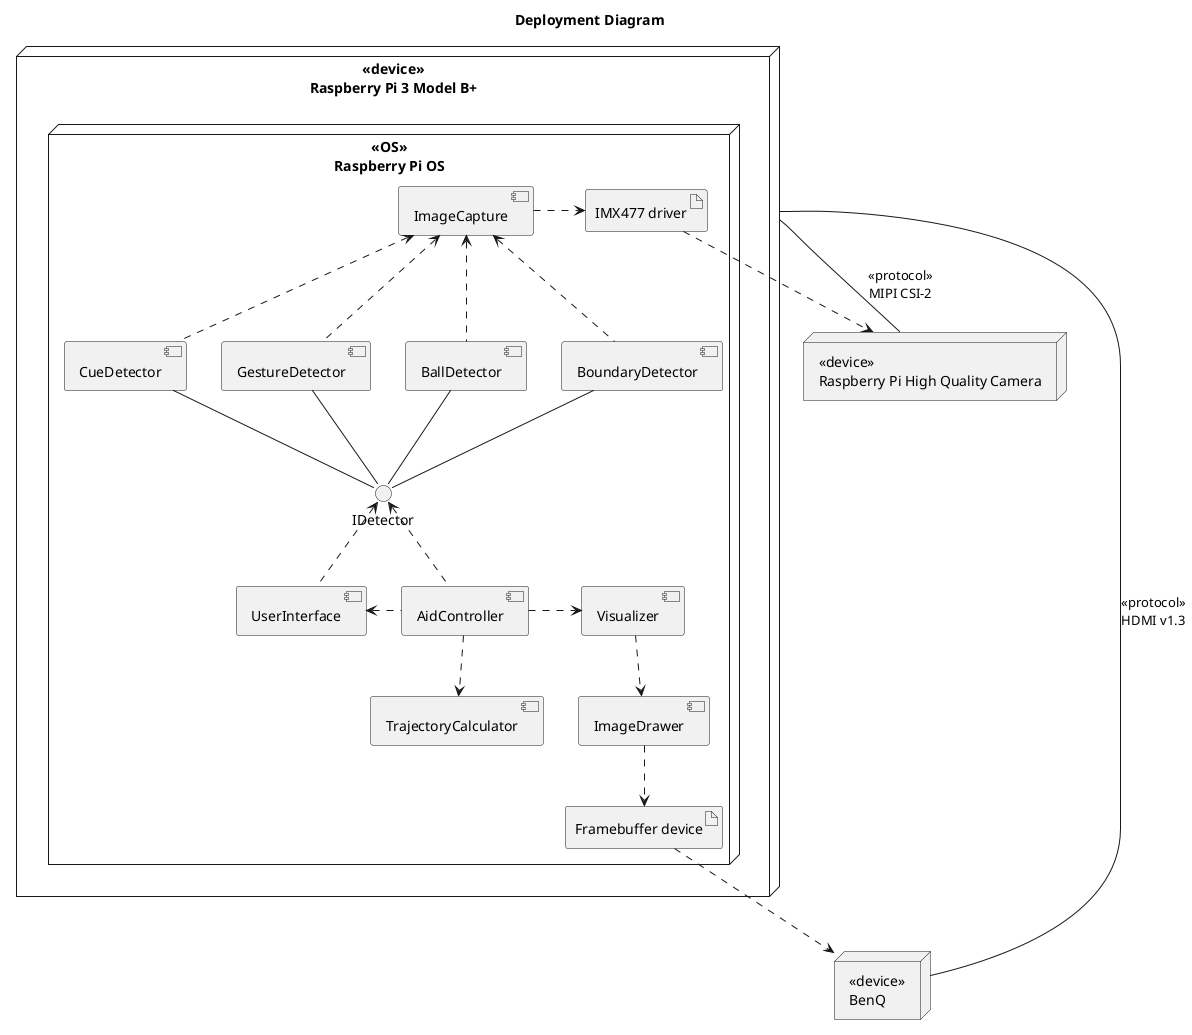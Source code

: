@startuml

title Deployment Diagram

node Camera as "<<device>>\nRaspberry Pi High Quality Camera"

node Projector as "<<device>>\nBenQ"

node RPi as "<<device>>\nRaspberry Pi 3 Model B+" {
    node OS as "<<OS>>\nRaspberry Pi OS"{
        component ImageCapture

        component CueDetector

        component GestureDetector

        component BallDetector

        component BoundaryDetector

        component UserInterface

        component AidController

        component ImageDrawer

        component TrajectoryCalculator

        component Visualizer
        interface IDetector

        artifact CamDriver as "IMX477 driver"

        artifact FBDev as "Framebuffer device"
    }   
}

ImageDrawer ..> FBDev

FBDev ..> Projector

ImageCapture .> CamDriver

CamDriver ..> Camera

AidController ..> TrajectoryCalculator

Visualizer ..> ImageDrawer

CueDetector -- IDetector
GestureDetector -- IDetector
BallDetector -- IDetector
BoundaryDetector -- IDetector

ImageCapture <.. CueDetector
ImageCapture <.. BallDetector
ImageCapture <.. GestureDetector
ImageCapture <.. BoundaryDetector

UserInterface <. AidController
IDetector <.. UserInterface

AidController .> Visualizer

IDetector <.. AidController

Camera - RPi : "<<protocol>>\nMIPI CSI-2"
RPi - Projector : "<<protocol>>\nHDMI v1.3"

@enduml